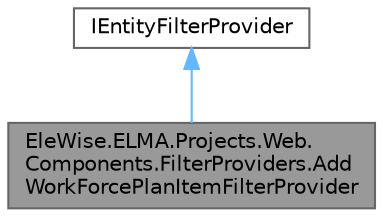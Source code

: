 digraph "EleWise.ELMA.Projects.Web.Components.FilterProviders.AddWorkForcePlanItemFilterProvider"
{
 // LATEX_PDF_SIZE
  bgcolor="transparent";
  edge [fontname=Helvetica,fontsize=10,labelfontname=Helvetica,labelfontsize=10];
  node [fontname=Helvetica,fontsize=10,shape=box,height=0.2,width=0.4];
  Node1 [id="Node000001",label="EleWise.ELMA.Projects.Web.\lComponents.FilterProviders.Add\lWorkForcePlanItemFilterProvider",height=0.2,width=0.4,color="gray40", fillcolor="grey60", style="filled", fontcolor="black",tooltip="Провайдер для фильтрации трудовых ресурсов при добавлении в план проекта."];
  Node2 -> Node1 [id="edge1_Node000001_Node000002",dir="back",color="steelblue1",style="solid",tooltip=" "];
  Node2 [id="Node000002",label="IEntityFilterProvider",height=0.2,width=0.4,color="gray40", fillcolor="white", style="filled",tooltip=" "];
}
